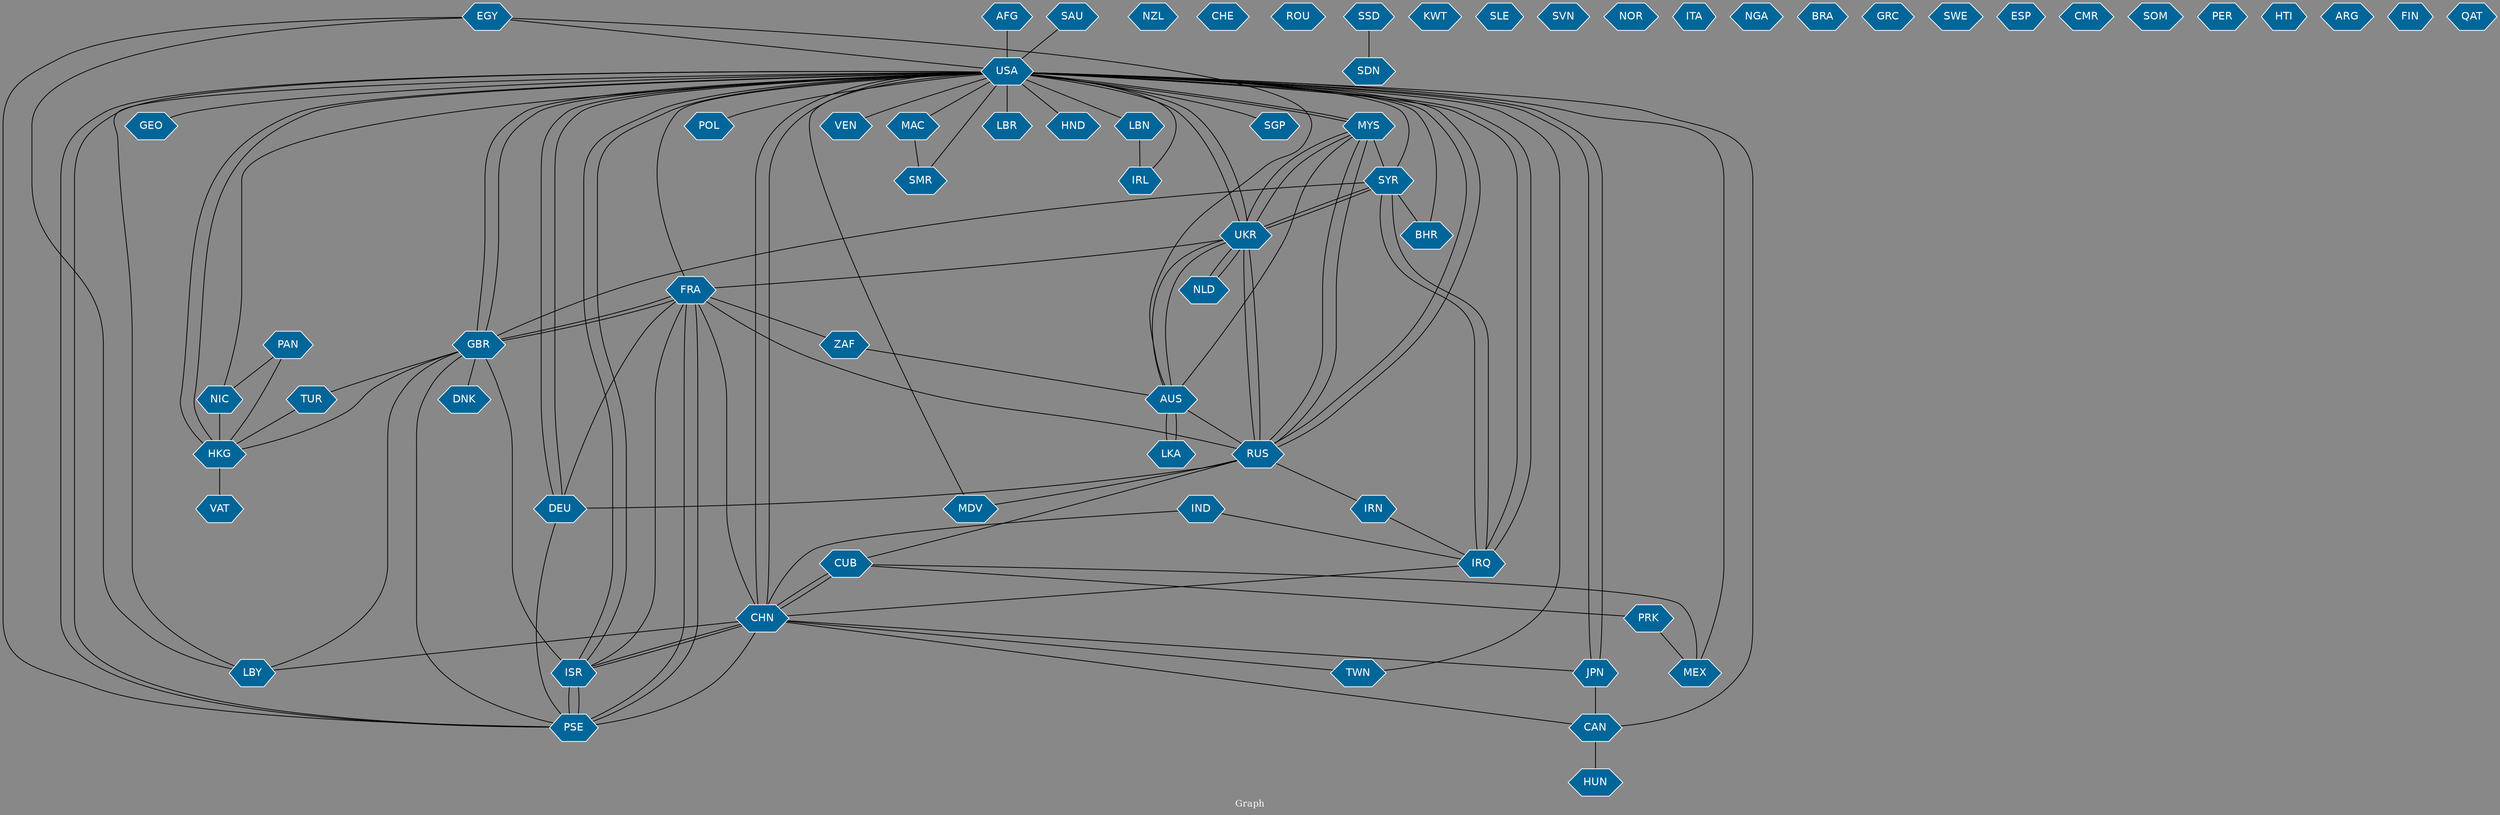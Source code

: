 // Countries together in item graph
graph {
	graph [bgcolor="#888888" fontcolor=white fontsize=12 label="Graph" outputorder=edgesfirst overlap=prism]
	node [color=white fillcolor="#006699" fontcolor=white fontname=Helvetica shape=hexagon style=filled]
	edge [arrowhead=open color=black fontcolor=white fontname=Courier fontsize=12]
		USA [label=USA]
		MYS [label=MYS]
		AUS [label=AUS]
		RUS [label=RUS]
		UKR [label=UKR]
		PSE [label=PSE]
		ISR [label=ISR]
		FRA [label=FRA]
		CHN [label=CHN]
		TUR [label=TUR]
		GEO [label=GEO]
		LKA [label=LKA]
		DEU [label=DEU]
		IRN [label=IRN]
		IRQ [label=IRQ]
		NZL [label=NZL]
		CHE [label=CHE]
		ROU [label=ROU]
		CAN [label=CAN]
		SYR [label=SYR]
		SSD [label=SSD]
		SDN [label=SDN]
		GBR [label=GBR]
		MDV [label=MDV]
		CUB [label=CUB]
		ZAF [label=ZAF]
		KWT [label=KWT]
		SLE [label=SLE]
		LBY [label=LBY]
		SVN [label=SVN]
		HKG [label=HKG]
		POL [label=POL]
		NLD [label=NLD]
		NOR [label=NOR]
		ITA [label=ITA]
		VAT [label=VAT]
		NGA [label=NGA]
		PAN [label=PAN]
		NIC [label=NIC]
		BRA [label=BRA]
		JPN [label=JPN]
		VEN [label=VEN]
		IND [label=IND]
		TWN [label=TWN]
		GRC [label=GRC]
		SWE [label=SWE]
		ESP [label=ESP]
		AFG [label=AFG]
		CMR [label=CMR]
		EGY [label=EGY]
		MEX [label=MEX]
		LBR [label=LBR]
		SOM [label=SOM]
		HND [label=HND]
		PRK [label=PRK]
		PER [label=PER]
		MAC [label=MAC]
		SMR [label=SMR]
		HTI [label=HTI]
		SAU [label=SAU]
		HUN [label=HUN]
		ARG [label=ARG]
		LBN [label=LBN]
		IRL [label=IRL]
		FIN [label=FIN]
		QAT [label=QAT]
		BHR [label=BHR]
		DNK [label=DNK]
		SGP [label=SGP]
			HKG -- USA [weight=1]
			UKR -- FRA [weight=1]
			CUB -- MEX [weight=1]
			CAN -- HUN [weight=1]
			ZAF -- AUS [weight=1]
			CAN -- USA [weight=1]
			SYR -- BHR [weight=1]
			GBR -- PSE [weight=1]
			MAC -- SMR [weight=1]
			GBR -- TUR [weight=2]
			ISR -- FRA [weight=2]
			MYS -- USA [weight=1]
			MYS -- RUS [weight=3]
			UKR -- AUS [weight=1]
			UKR -- NLD [weight=2]
			AFG -- USA [weight=2]
			USA -- LBY [weight=1]
			MYS -- SYR [weight=2]
			EGY -- AUS [weight=1]
			USA -- LBN [weight=1]
			FRA -- GBR [weight=1]
			IND -- CHN [weight=1]
			USA -- MAC [weight=1]
			CHN -- ISR [weight=2]
			RUS -- IRN [weight=1]
			PRK -- MEX [weight=1]
			RUS -- MYS [weight=1]
			USA -- SGP [weight=1]
			USA -- UKR [weight=4]
			EGY -- LBY [weight=1]
			RUS -- CUB [weight=1]
			PSE -- CHN [weight=1]
			UKR -- MYS [weight=7]
			ISR -- CHN [weight=1]
			JPN -- USA [weight=2]
			CHN -- USA [weight=6]
			USA -- LBR [weight=2]
			EGY -- PSE [weight=1]
			HKG -- VAT [weight=2]
			PAN -- HKG [weight=1]
			GBR -- HKG [weight=2]
			CHN -- TWN [weight=1]
			GBR -- ISR [weight=2]
			GBR -- LBY [weight=1]
			NLD -- UKR [weight=3]
			CAN -- CHN [weight=1]
			USA -- IRQ [weight=1]
			EGY -- USA [weight=1]
			USA -- DEU [weight=4]
			CHN -- JPN [weight=1]
			UKR -- USA [weight=5]
			NIC -- HKG [weight=2]
			USA -- RUS [weight=7]
			IRQ -- SYR [weight=2]
			PSE -- ISR [weight=28]
			CHN -- FRA [weight=1]
			ISR -- USA [weight=1]
			USA -- HND [weight=1]
			JPN -- CAN [weight=1]
			MYS -- UKR [weight=9]
			PSE -- USA [weight=1]
			CHN -- CUB [weight=2]
			GBR -- SYR [weight=1]
			CUB -- CHN [weight=2]
			DEU -- PSE [weight=1]
			DEU -- FRA [weight=1]
			PSE -- FRA [weight=1]
			ISR -- PSE [weight=25]
			USA -- MYS [weight=1]
			AUS -- UKR [weight=1]
			MYS -- AUS [weight=2]
			IRN -- IRQ [weight=1]
			CHN -- LBY [weight=1]
			GBR -- FRA [weight=1]
			RUS -- MDV [weight=1]
			SYR -- UKR [weight=1]
			TUR -- HKG [weight=2]
			USA -- JPN [weight=1]
			USA -- MEX [weight=1]
			AUS -- LKA [weight=1]
			PAN -- NIC [weight=1]
			RUS -- UKR [weight=14]
			USA -- FRA [weight=2]
			FRA -- RUS [weight=1]
			FRA -- PSE [weight=2]
			USA -- PSE [weight=5]
			USA -- GEO [weight=1]
			UKR -- SYR [weight=1]
			GBR -- USA [weight=1]
			LKA -- AUS [weight=3]
			USA -- MDV [weight=1]
			USA -- ISR [weight=1]
			SYR -- USA [weight=1]
			SYR -- IRQ [weight=1]
			USA -- HKG [weight=4]
			UKR -- RUS [weight=8]
			IRQ -- USA [weight=3]
			GBR -- DNK [weight=1]
			USA -- NIC [weight=1]
			USA -- POL [weight=2]
			USA -- IRL [weight=1]
			IND -- IRQ [weight=1]
			IRQ -- CHN [weight=1]
			AUS -- RUS [weight=2]
			RUS -- USA [weight=14]
			DEU -- USA [weight=3]
			USA -- VEN [weight=1]
			LBN -- IRL [weight=1]
			USA -- TWN [weight=1]
			USA -- CHN [weight=9]
			CUB -- PRK [weight=1]
			RUS -- DEU [weight=1]
			FRA -- ZAF [weight=1]
			BHR -- USA [weight=1]
			SSD -- SDN [weight=2]
			USA -- GBR [weight=1]
			USA -- SMR [weight=1]
			SAU -- USA [weight=1]
}